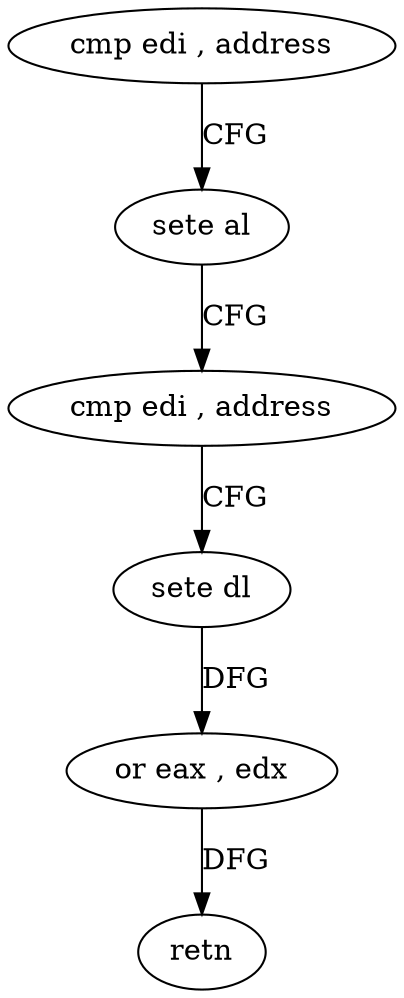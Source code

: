 digraph "func" {
"162015" [label = "cmp edi , address" ]
"162018" [label = "sete al" ]
"162021" [label = "cmp edi , address" ]
"162024" [label = "sete dl" ]
"162027" [label = "or eax , edx" ]
"162029" [label = "retn" ]
"162015" -> "162018" [ label = "CFG" ]
"162018" -> "162021" [ label = "CFG" ]
"162021" -> "162024" [ label = "CFG" ]
"162024" -> "162027" [ label = "DFG" ]
"162027" -> "162029" [ label = "DFG" ]
}
